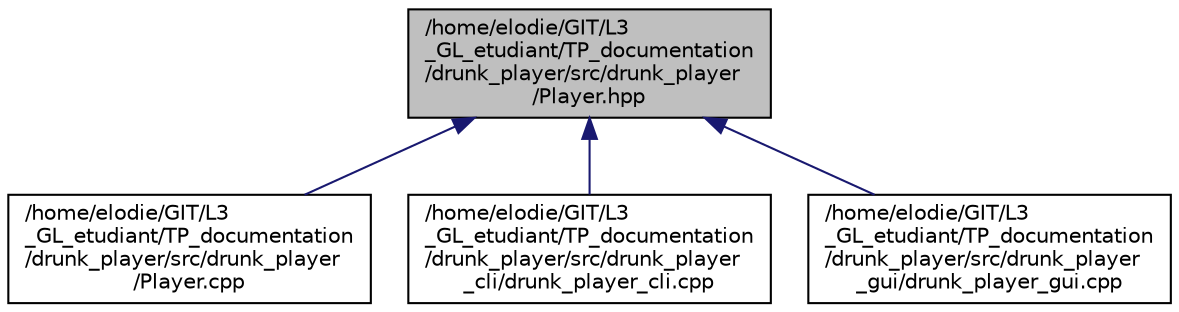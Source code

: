 digraph "/home/elodie/GIT/L3_GL_etudiant/TP_documentation/drunk_player/src/drunk_player/Player.hpp"
{
  edge [fontname="Helvetica",fontsize="10",labelfontname="Helvetica",labelfontsize="10"];
  node [fontname="Helvetica",fontsize="10",shape=record];
  Node1 [label="/home/elodie/GIT/L3\l_GL_etudiant/TP_documentation\l/drunk_player/src/drunk_player\l/Player.hpp",height=0.2,width=0.4,color="black", fillcolor="grey75", style="filled", fontcolor="black"];
  Node1 -> Node2 [dir="back",color="midnightblue",fontsize="10",style="solid",fontname="Helvetica"];
  Node2 [label="/home/elodie/GIT/L3\l_GL_etudiant/TP_documentation\l/drunk_player/src/drunk_player\l/Player.cpp",height=0.2,width=0.4,color="black", fillcolor="white", style="filled",URL="$Player_8cpp.html"];
  Node1 -> Node3 [dir="back",color="midnightblue",fontsize="10",style="solid",fontname="Helvetica"];
  Node3 [label="/home/elodie/GIT/L3\l_GL_etudiant/TP_documentation\l/drunk_player/src/drunk_player\l_cli/drunk_player_cli.cpp",height=0.2,width=0.4,color="black", fillcolor="white", style="filled",URL="$drunk__player__cli_8cpp.html"];
  Node1 -> Node4 [dir="back",color="midnightblue",fontsize="10",style="solid",fontname="Helvetica"];
  Node4 [label="/home/elodie/GIT/L3\l_GL_etudiant/TP_documentation\l/drunk_player/src/drunk_player\l_gui/drunk_player_gui.cpp",height=0.2,width=0.4,color="black", fillcolor="white", style="filled",URL="$drunk__player__gui_8cpp.html"];
}
